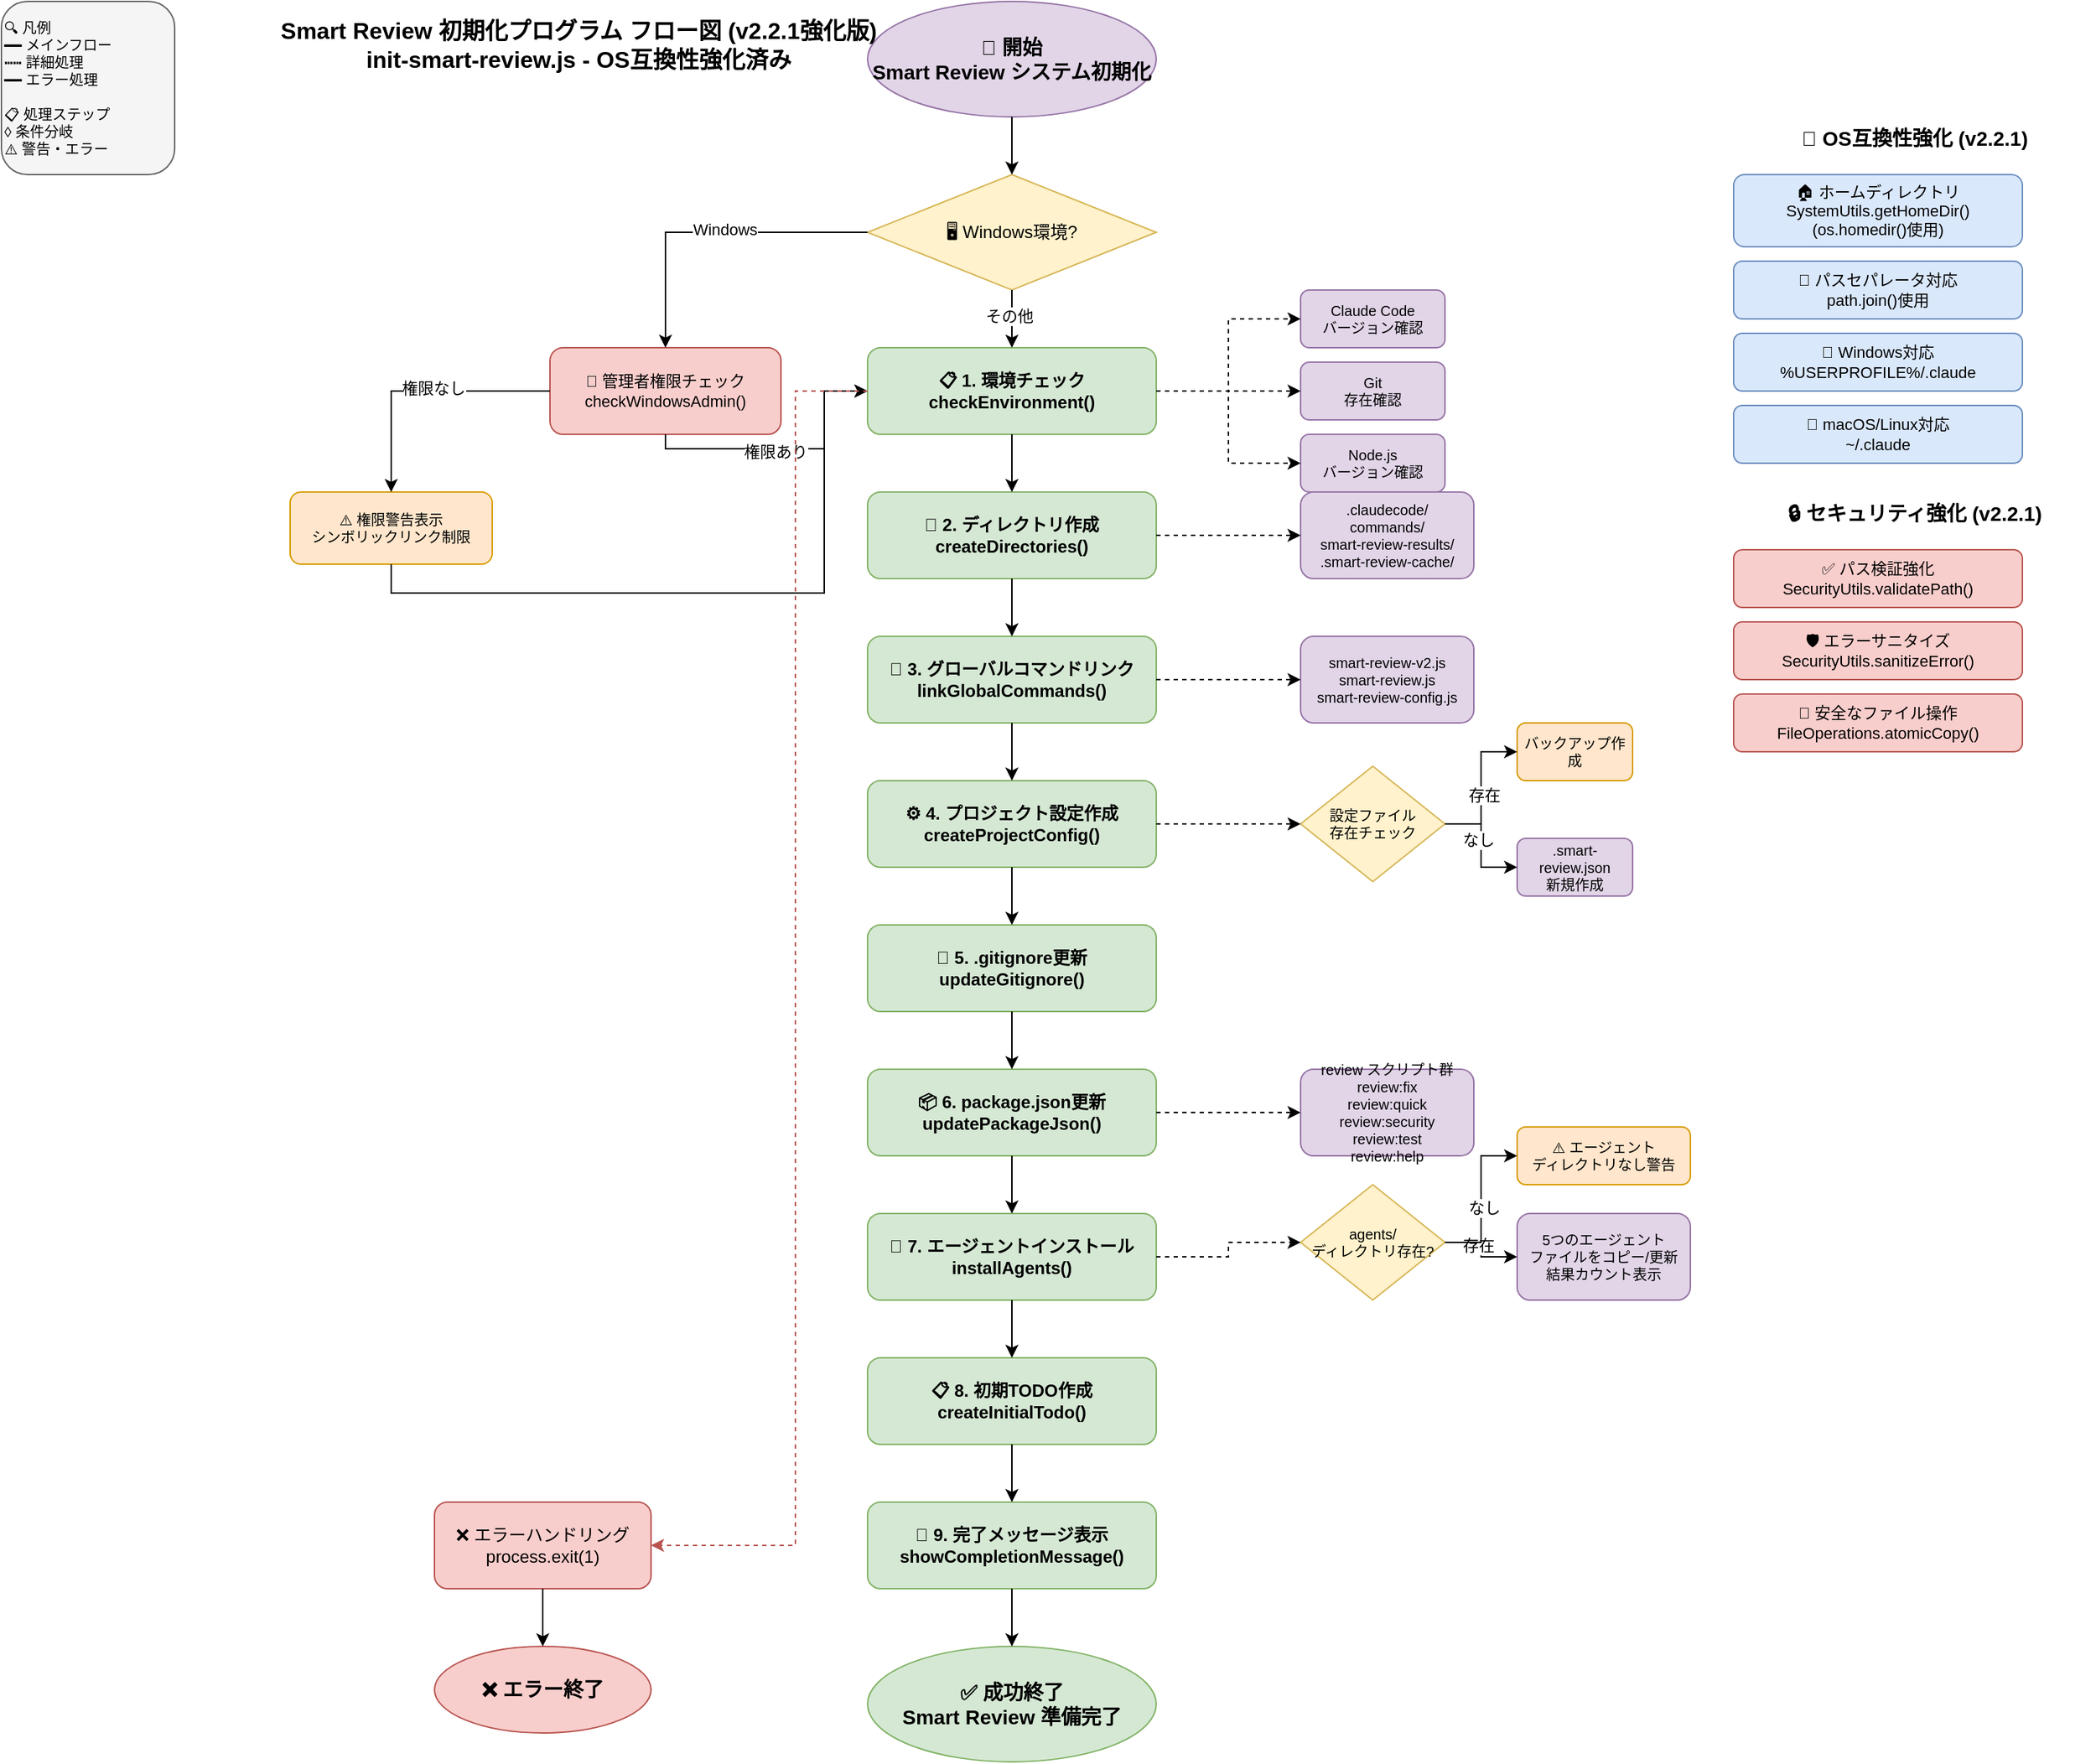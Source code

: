 <mxfile version="21.0.0" type="device">
  <diagram name="init-smart-review-flow-v2" id="init-smart-review-flow-v2">
    <mxGraphModel dx="1422" dy="754" grid="1" gridSize="10" guides="1" tooltips="1" connect="1" arrows="1" fold="1" page="1" pageScale="1" pageWidth="1654" pageHeight="2336" math="0" shadow="0">
      <root>
        <mxCell id="0" />
        <mxCell id="1" parent="0" />
        
        <!-- Start -->
        <mxCell id="start" value="🚀 開始&#xa;Smart Review システム初期化" style="ellipse;whiteSpace=wrap;html=1;fillColor=#e1d5e7;strokeColor=#9673a6;fontSize=14;fontStyle=1;fontColor=#000000" vertex="1" parent="1">
          <mxGeometry x="650" y="40" width="200" height="80" as="geometry" />
        </mxCell>
        
        <!-- Windows Admin Check -->
        <mxCell id="wincheck" value="🖥️ Windows環境?" style="rhombus;whiteSpace=wrap;html=1;fillColor=#fff2cc;strokeColor=#d6b656;fontSize=12;fontColor=#000000" vertex="1" parent="1">
          <mxGeometry x="650" y="160" width="200" height="80" as="geometry" />
        </mxCell>
        
        <mxCell id="admincheck" value="👤 管理者権限チェック&#xa;checkWindowsAdmin()" style="rounded=1;whiteSpace=wrap;html=1;fillColor=#f8cecc;strokeColor=#b85450;fontSize=11;fontColor=#000000" vertex="1" parent="1">
          <mxGeometry x="430" y="280" width="160" height="60" as="geometry" />
        </mxCell>
        
        <mxCell id="adminwarn" value="⚠️ 権限警告表示&#xa;シンボリックリンク制限" style="rounded=1;whiteSpace=wrap;html=1;fillColor=#ffe6cc;strokeColor=#d79b00;fontSize=10;fontColor=#000000" vertex="1" parent="1">
          <mxGeometry x="250" y="380" width="140" height="50" as="geometry" />
        </mxCell>
        
        <!-- Main Process Steps -->
        <mxCell id="step1" value="📋 1. 環境チェック&#xa;checkEnvironment()" style="rounded=1;whiteSpace=wrap;html=1;fillColor=#d5e8d4;strokeColor=#82b366;fontSize=12;fontStyle=1;fontColor=#000000" vertex="1" parent="1">
          <mxGeometry x="650" y="280" width="200" height="60" as="geometry" />
        </mxCell>
        
        <!-- Environment Check Details -->
        <mxCell id="envcheck1" value="Claude Code&#xa;バージョン確認" style="rounded=1;whiteSpace=wrap;html=1;fillColor=#e1d5e7;strokeColor=#9673a6;fontSize=10;fontColor=#000000" vertex="1" parent="1">
          <mxGeometry x="950" y="240" width="100" height="40" as="geometry" />
        </mxCell>
        
        <mxCell id="envcheck2" value="Git&#xa;存在確認" style="rounded=1;whiteSpace=wrap;html=1;fillColor=#e1d5e7;strokeColor=#9673a6;fontSize=10;fontColor=#000000" vertex="1" parent="1">
          <mxGeometry x="950" y="290" width="100" height="40" as="geometry" />
        </mxCell>
        
        <mxCell id="envcheck3" value="Node.js&#xa;バージョン確認" style="rounded=1;whiteSpace=wrap;html=1;fillColor=#e1d5e7;strokeColor=#9673a6;fontSize=10;fontColor=#000000" vertex="1" parent="1">
          <mxGeometry x="950" y="340" width="100" height="40" as="geometry" />
        </mxCell>
        
        <mxCell id="step2" value="📁 2. ディレクトリ作成&#xa;createDirectories()" style="rounded=1;whiteSpace=wrap;html=1;fillColor=#d5e8d4;strokeColor=#82b366;fontSize=12;fontStyle=1;fontColor=#000000" vertex="1" parent="1">
          <mxGeometry x="650" y="380" width="200" height="60" as="geometry" />
        </mxCell>
        
        <!-- Directory Creation Details -->
        <mxCell id="dirs" value=".claudecode/&#xa;commands/&#xa;smart-review-results/&#xa;.smart-review-cache/" style="rounded=1;whiteSpace=wrap;html=1;fillColor=#e1d5e7;strokeColor=#9673a6;fontSize=10;fontColor=#000000" vertex="1" parent="1">
          <mxGeometry x="950" y="380" width="120" height="60" as="geometry" />
        </mxCell>
        
        <mxCell id="step3" value="🔗 3. グローバルコマンドリンク&#xa;linkGlobalCommands()" style="rounded=1;whiteSpace=wrap;html=1;fillColor=#d5e8d4;strokeColor=#82b366;fontSize=12;fontStyle=1;fontColor=#000000" vertex="1" parent="1">
          <mxGeometry x="650" y="480" width="200" height="60" as="geometry" />
        </mxCell>
        
        <!-- Link Commands Details -->
        <mxCell id="linkfiles" value="smart-review-v2.js&#xa;smart-review.js&#xa;smart-review-config.js" style="rounded=1;whiteSpace=wrap;html=1;fillColor=#e1d5e7;strokeColor=#9673a6;fontSize=10;fontColor=#000000" vertex="1" parent="1">
          <mxGeometry x="950" y="480" width="120" height="60" as="geometry" />
        </mxCell>
        
        <mxCell id="step4" value="⚙️ 4. プロジェクト設定作成&#xa;createProjectConfig()" style="rounded=1;whiteSpace=wrap;html=1;fillColor=#d5e8d4;strokeColor=#82b366;fontSize=12;fontStyle=1;fontColor=#000000" vertex="1" parent="1">
          <mxGeometry x="650" y="580" width="200" height="60" as="geometry" />
        </mxCell>
        
        <!-- Config Creation Details -->
        <mxCell id="configcheck" value="設定ファイル&#xa;存在チェック" style="rhombus;whiteSpace=wrap;html=1;fillColor=#fff2cc;strokeColor=#d6b656;fontSize=10;fontColor=#000000" vertex="1" parent="1">
          <mxGeometry x="950" y="570" width="100" height="80" as="geometry" />
        </mxCell>
        
        <mxCell id="configbackup" value="バックアップ作成" style="rounded=1;whiteSpace=wrap;html=1;fillColor=#ffe6cc;strokeColor=#d79b00;fontSize=10;fontColor=#000000" vertex="1" parent="1">
          <mxGeometry x="1100" y="540" width="80" height="40" as="geometry" />
        </mxCell>
        
        <mxCell id="configcreate" value=".smart-review.json&#xa;新規作成" style="rounded=1;whiteSpace=wrap;html=1;fillColor=#e1d5e7;strokeColor=#9673a6;fontSize=10;fontColor=#000000" vertex="1" parent="1">
          <mxGeometry x="1100" y="620" width="80" height="40" as="geometry" />
        </mxCell>
        
        <mxCell id="step5" value="📝 5. .gitignore更新&#xa;updateGitignore()" style="rounded=1;whiteSpace=wrap;html=1;fillColor=#d5e8d4;strokeColor=#82b366;fontSize=12;fontStyle=1;fontColor=#000000" vertex="1" parent="1">
          <mxGeometry x="650" y="680" width="200" height="60" as="geometry" />
        </mxCell>
        
        <mxCell id="step6" value="📦 6. package.json更新&#xa;updatePackageJson()" style="rounded=1;whiteSpace=wrap;html=1;fillColor=#d5e8d4;strokeColor=#82b366;fontSize=12;fontStyle=1;fontColor=#000000" vertex="1" parent="1">
          <mxGeometry x="650" y="780" width="200" height="60" as="geometry" />
        </mxCell>
        
        <!-- Package.json Scripts -->
        <mxCell id="scripts" value="review スクリプト群&#xa;review:fix&#xa;review:quick&#xa;review:security&#xa;review:test&#xa;review:help" style="rounded=1;whiteSpace=wrap;html=1;fillColor=#e1d5e7;strokeColor=#9673a6;fontSize=10;fontColor=#000000" vertex="1" parent="1">
          <mxGeometry x="950" y="780" width="120" height="60" as="geometry" />
        </mxCell>
        
        <mxCell id="step7" value="🤖 7. エージェントインストール&#xa;installAgents()" style="rounded=1;whiteSpace=wrap;html=1;fillColor=#d5e8d4;strokeColor=#82b366;fontSize=12;fontStyle=1;fontColor=#000000" vertex="1" parent="1">
          <mxGeometry x="650" y="880" width="200" height="60" as="geometry" />
        </mxCell>
        
        <!-- Agents Installation Process -->
        <mxCell id="agentscheck" value="agents/&#xa;ディレクトリ存在?" style="rhombus;whiteSpace=wrap;html=1;fillColor=#fff2cc;strokeColor=#d6b656;fontSize=10;fontColor=#000000" vertex="1" parent="1">
          <mxGeometry x="950" y="860" width="100" height="80" as="geometry" />
        </mxCell>
        
        <mxCell id="agentsinstall" value="5つのエージェント&#xa;ファイルをコピー/更新&#xa;結果カウント表示" style="rounded=1;whiteSpace=wrap;html=1;fillColor=#e1d5e7;strokeColor=#9673a6;fontSize=10;fontColor=#000000" vertex="1" parent="1">
          <mxGeometry x="1100" y="880" width="120" height="60" as="geometry" />
        </mxCell>
        
        <mxCell id="agentswarn" value="⚠️ エージェント&#xa;ディレクトリなし警告" style="rounded=1;whiteSpace=wrap;html=1;fillColor=#ffe6cc;strokeColor=#d79b00;fontSize=10;fontColor=#000000" vertex="1" parent="1">
          <mxGeometry x="1100" y="820" width="120" height="40" as="geometry" />
        </mxCell>
        
        <mxCell id="step8" value="📋 8. 初期TODO作成&#xa;createInitialTodo()" style="rounded=1;whiteSpace=wrap;html=1;fillColor=#d5e8d4;strokeColor=#82b366;fontSize=12;fontStyle=1;fontColor=#000000" vertex="1" parent="1">
          <mxGeometry x="650" y="980" width="200" height="60" as="geometry" />
        </mxCell>
        
        <mxCell id="step9" value="🎉 9. 完了メッセージ表示&#xa;showCompletionMessage()" style="rounded=1;whiteSpace=wrap;html=1;fillColor=#d5e8d4;strokeColor=#82b366;fontSize=12;fontStyle=1;fontColor=#000000" vertex="1" parent="1">
          <mxGeometry x="650" y="1080" width="200" height="60" as="geometry" />
        </mxCell>
        
        <!-- Success End -->
        <mxCell id="success" value="✅ 成功終了&#xa;Smart Review 準備完了" style="ellipse;whiteSpace=wrap;html=1;fillColor=#d5e8d4;strokeColor=#82b366;fontSize=14;fontStyle=1;fontColor=#000000" vertex="1" parent="1">
          <mxGeometry x="650" y="1180" width="200" height="80" as="geometry" />
        </mxCell>
        
        <!-- Error Handling -->
        <mxCell id="errorhandling" value="❌ エラーハンドリング&#xa;process.exit(1)" style="rounded=1;whiteSpace=wrap;html=1;fillColor=#f8cecc;strokeColor=#b85450;fontSize=12;fontColor=#000000" vertex="1" parent="1">
          <mxGeometry x="350" y="1080" width="150" height="60" as="geometry" />
        </mxCell>
        
        <!-- Error End -->
        <mxCell id="error" value="❌ エラー終了" style="ellipse;whiteSpace=wrap;html=1;fillColor=#f8cecc;strokeColor=#b85450;fontSize=14;fontStyle=1;fontColor=#000000" vertex="1" parent="1">
          <mxGeometry x="350" y="1180" width="150" height="60" as="geometry" />
        </mxCell>
        
        <!-- Main Flow Arrows -->
        <mxCell id="arrow1" style="edgeStyle=orthogonalEdgeStyle;rounded=0;orthogonalLoop=1;jettySize=auto;html=1;entryX=0.5;entryY=0;entryDx=0;entryDy=0;" edge="1" parent="1" source="start" target="wincheck">
          <mxGeometry relative="1" as="geometry" />
        </mxCell>
        
        <mxCell id="arrow2" style="edgeStyle=orthogonalEdgeStyle;rounded=0;orthogonalLoop=1;jettySize=auto;html=1;entryX=0.5;entryY=0;entryDx=0;entryDy=0;" edge="1" parent="1" source="wincheck" target="admincheck">
          <mxGeometry relative="1" as="geometry" />
        </mxCell>
        <mxCell id="arrow2label" value="Windows" style="edgeLabel;html=1;align=center;verticalAlign=middle;resizable=0;points=[];fontColor=#000000;" vertex="1" connectable="0" parent="arrow2">
          <mxGeometry x="-0.1" y="-2" relative="1" as="geometry">
            <mxPoint as="offset" />
          </mxGeometry>
        </mxCell>
        
        <mxCell id="arrow3" style="edgeStyle=orthogonalEdgeStyle;rounded=0;orthogonalLoop=1;jettySize=auto;html=1;entryX=0.5;entryY=0;entryDx=0;entryDy=0;" edge="1" parent="1" source="wincheck" target="step1">
          <mxGeometry relative="1" as="geometry" />
        </mxCell>
        <mxCell id="arrow3label" value="その他" style="edgeLabel;html=1;align=center;verticalAlign=middle;resizable=0;points=[];fontColor=#000000;" vertex="1" connectable="0" parent="arrow3">
          <mxGeometry x="-0.1" y="-2" relative="1" as="geometry">
            <mxPoint as="offset" />
          </mxGeometry>
        </mxCell>
        
        <mxCell id="arrow4" style="edgeStyle=orthogonalEdgeStyle;rounded=0;orthogonalLoop=1;jettySize=auto;html=1;entryX=0.5;entryY=0;entryDx=0;entryDy=0;" edge="1" parent="1" source="admincheck" target="adminwarn">
          <mxGeometry relative="1" as="geometry" />
        </mxCell>
        <mxCell id="arrow4label" value="権限なし" style="edgeLabel;html=1;align=center;verticalAlign=middle;resizable=0;points=[];fontColor=#000000;" vertex="1" connectable="0" parent="arrow4">
          <mxGeometry x="-0.1" y="-2" relative="1" as="geometry">
            <mxPoint as="offset" />
          </mxGeometry>
        </mxCell>
        
        <mxCell id="arrow5" style="edgeStyle=orthogonalEdgeStyle;rounded=0;orthogonalLoop=1;jettySize=auto;html=1;entryX=0;entryY=0.5;entryDx=0;entryDy=0;" edge="1" parent="1" source="admincheck" target="step1">
          <mxGeometry relative="1" as="geometry">
            <Array as="points">
              <mxPoint x="510" y="350" />
              <mxPoint x="620" y="350" />
              <mxPoint x="620" y="310" />
            </Array>
          </mxGeometry>
        </mxCell>
        <mxCell id="arrow5label" value="権限あり" style="edgeLabel;html=1;align=center;verticalAlign=middle;resizable=0;points=[];fontColor=#000000;" vertex="1" connectable="0" parent="arrow5">
          <mxGeometry x="-0.1" y="-2" relative="1" as="geometry">
            <mxPoint as="offset" />
          </mxGeometry>
        </mxCell>
        
        <mxCell id="arrow6" style="edgeStyle=orthogonalEdgeStyle;rounded=0;orthogonalLoop=1;jettySize=auto;html=1;entryX=0;entryY=0.5;entryDx=0;entryDy=0;" edge="1" parent="1" source="adminwarn" target="step1">
          <mxGeometry relative="1" as="geometry">
            <Array as="points">
              <mxPoint x="320" y="450" />
              <mxPoint x="620" y="450" />
              <mxPoint x="620" y="310" />
            </Array>
          </mxGeometry>
        </mxCell>
        
        <!-- Main Steps Flow -->
        <mxCell id="arrow7" style="edgeStyle=orthogonalEdgeStyle;rounded=0;orthogonalLoop=1;jettySize=auto;html=1;entryX=0.5;entryY=0;entryDx=0;entryDy=0;" edge="1" parent="1" source="step1" target="step2">
          <mxGeometry relative="1" as="geometry" />
        </mxCell>
        
        <mxCell id="arrow8" style="edgeStyle=orthogonalEdgeStyle;rounded=0;orthogonalLoop=1;jettySize=auto;html=1;entryX=0.5;entryY=0;entryDx=0;entryDy=0;" edge="1" parent="1" source="step2" target="step3">
          <mxGeometry relative="1" as="geometry" />
        </mxCell>
        
        <mxCell id="arrow9" style="edgeStyle=orthogonalEdgeStyle;rounded=0;orthogonalLoop=1;jettySize=auto;html=1;entryX=0.5;entryY=0;entryDx=0;entryDy=0;" edge="1" parent="1" source="step3" target="step4">
          <mxGeometry relative="1" as="geometry" />
        </mxCell>
        
        <mxCell id="arrow10" style="edgeStyle=orthogonalEdgeStyle;rounded=0;orthogonalLoop=1;jettySize=auto;html=1;entryX=0.5;entryY=0;entryDx=0;entryDy=0;" edge="1" parent="1" source="step4" target="step5">
          <mxGeometry relative="1" as="geometry" />
        </mxCell>
        
        <mxCell id="arrow11" style="edgeStyle=orthogonalEdgeStyle;rounded=0;orthogonalLoop=1;jettySize=auto;html=1;entryX=0.5;entryY=0;entryDx=0;entryDy=0;" edge="1" parent="1" source="step5" target="step6">
          <mxGeometry relative="1" as="geometry" />
        </mxCell>
        
        <mxCell id="arrow12" style="edgeStyle=orthogonalEdgeStyle;rounded=0;orthogonalLoop=1;jettySize=auto;html=1;entryX=0.5;entryY=0;entryDx=0;entryDy=0;" edge="1" parent="1" source="step6" target="step7">
          <mxGeometry relative="1" as="geometry" />
        </mxCell>
        
        <mxCell id="arrow13" style="edgeStyle=orthogonalEdgeStyle;rounded=0;orthogonalLoop=1;jettySize=auto;html=1;entryX=0.5;entryY=0;entryDx=0;entryDy=0;" edge="1" parent="1" source="step7" target="step8">
          <mxGeometry relative="1" as="geometry" />
        </mxCell>
        
        <mxCell id="arrow14" style="edgeStyle=orthogonalEdgeStyle;rounded=0;orthogonalLoop=1;jettySize=auto;html=1;entryX=0.5;entryY=0;entryDx=0;entryDy=0;" edge="1" parent="1" source="step8" target="step9">
          <mxGeometry relative="1" as="geometry" />
        </mxCell>
        
        <mxCell id="arrow15" style="edgeStyle=orthogonalEdgeStyle;rounded=0;orthogonalLoop=1;jettySize=auto;html=1;entryX=0.5;entryY=0;entryDx=0;entryDy=0;" edge="1" parent="1" source="step9" target="success">
          <mxGeometry relative="1" as="geometry" />
        </mxCell>
        
        <!-- Detail Arrows -->
        <mxCell id="arrowenv1" style="edgeStyle=orthogonalEdgeStyle;rounded=0;orthogonalLoop=1;jettySize=auto;html=1;entryX=0;entryY=0.5;entryDx=0;entryDy=0;dashed=1;" edge="1" parent="1" source="step1" target="envcheck1">
          <mxGeometry relative="1" as="geometry" />
        </mxCell>
        
        <mxCell id="arrowenv2" style="edgeStyle=orthogonalEdgeStyle;rounded=0;orthogonalLoop=1;jettySize=auto;html=1;entryX=0;entryY=0.5;entryDx=0;entryDy=0;dashed=1;" edge="1" parent="1" source="step1" target="envcheck2">
          <mxGeometry relative="1" as="geometry" />
        </mxCell>
        
        <mxCell id="arrowenv3" style="edgeStyle=orthogonalEdgeStyle;rounded=0;orthogonalLoop=1;jettySize=auto;html=1;entryX=0;entryY=0.5;entryDx=0;entryDy=0;dashed=1;" edge="1" parent="1" source="step1" target="envcheck3">
          <mxGeometry relative="1" as="geometry" />
        </mxCell>
        
        <mxCell id="arrowdir" style="edgeStyle=orthogonalEdgeStyle;rounded=0;orthogonalLoop=1;jettySize=auto;html=1;entryX=0;entryY=0.5;entryDx=0;entryDy=0;dashed=1;" edge="1" parent="1" source="step2" target="dirs">
          <mxGeometry relative="1" as="geometry" />
        </mxCell>
        
        <mxCell id="arrowlink" style="edgeStyle=orthogonalEdgeStyle;rounded=0;orthogonalLoop=1;jettySize=auto;html=1;entryX=0;entryY=0.5;entryDx=0;entryDy=0;dashed=1;" edge="1" parent="1" source="step3" target="linkfiles">
          <mxGeometry relative="1" as="geometry" />
        </mxCell>
        
        <mxCell id="arrowconfig1" style="edgeStyle=orthogonalEdgeStyle;rounded=0;orthogonalLoop=1;jettySize=auto;html=1;entryX=0;entryY=0.5;entryDx=0;entryDy=0;dashed=1;" edge="1" parent="1" source="step4" target="configcheck">
          <mxGeometry relative="1" as="geometry" />
        </mxCell>
        
        <mxCell id="arrowconfig2" style="edgeStyle=orthogonalEdgeStyle;rounded=0;orthogonalLoop=1;jettySize=auto;html=1;entryX=0;entryY=0.5;entryDx=0;entryDy=0;" edge="1" parent="1" source="configcheck" target="configbackup">
          <mxGeometry relative="1" as="geometry" />
        </mxCell>
        <mxCell id="arrowconfig2label" value="存在" style="edgeLabel;html=1;align=center;verticalAlign=middle;resizable=0;points=[];fontColor=#000000;" vertex="1" connectable="0" parent="arrowconfig2">
          <mxGeometry x="-0.1" y="-2" relative="1" as="geometry">
            <mxPoint as="offset" />
          </mxGeometry>
        </mxCell>
        
        <mxCell id="arrowconfig3" style="edgeStyle=orthogonalEdgeStyle;rounded=0;orthogonalLoop=1;jettySize=auto;html=1;entryX=0;entryY=0.5;entryDx=0;entryDy=0;" edge="1" parent="1" source="configcheck" target="configcreate">
          <mxGeometry relative="1" as="geometry" />
        </mxCell>
        <mxCell id="arrowconfig3label" value="なし" style="edgeLabel;html=1;align=center;verticalAlign=middle;resizable=0;points=[];fontColor=#000000;" vertex="1" connectable="0" parent="arrowconfig3">
          <mxGeometry x="-0.1" y="-2" relative="1" as="geometry">
            <mxPoint as="offset" />
          </mxGeometry>
        </mxCell>
        
        <mxCell id="arrowscripts" style="edgeStyle=orthogonalEdgeStyle;rounded=0;orthogonalLoop=1;jettySize=auto;html=1;entryX=0;entryY=0.5;entryDx=0;entryDy=0;dashed=1;" edge="1" parent="1" source="step6" target="scripts">
          <mxGeometry relative="1" as="geometry" />
        </mxCell>
        
        <mxCell id="arrowagents1" style="edgeStyle=orthogonalEdgeStyle;rounded=0;orthogonalLoop=1;jettySize=auto;html=1;entryX=0;entryY=0.5;entryDx=0;entryDy=0;dashed=1;" edge="1" parent="1" source="step7" target="agentscheck">
          <mxGeometry relative="1" as="geometry" />
        </mxCell>
        
        <mxCell id="arrowagents2" style="edgeStyle=orthogonalEdgeStyle;rounded=0;orthogonalLoop=1;jettySize=auto;html=1;entryX=0;entryY=0.5;entryDx=0;entryDy=0;" edge="1" parent="1" source="agentscheck" target="agentsinstall">
          <mxGeometry relative="1" as="geometry" />
        </mxCell>
        <mxCell id="arrowagents2label" value="存在" style="edgeLabel;html=1;align=center;verticalAlign=middle;resizable=0;points=[];fontColor=#000000;" vertex="1" connectable="0" parent="arrowagents2">
          <mxGeometry x="-0.1" y="-2" relative="1" as="geometry">
            <mxPoint as="offset" />
          </mxGeometry>
        </mxCell>
        
        <mxCell id="arrowagents3" style="edgeStyle=orthogonalEdgeStyle;rounded=0;orthogonalLoop=1;jettySize=auto;html=1;entryX=0;entryY=0.5;entryDx=0;entryDy=0;" edge="1" parent="1" source="agentscheck" target="agentswarn">
          <mxGeometry relative="1" as="geometry" />
        </mxCell>
        <mxCell id="arrowagents3label" value="なし" style="edgeLabel;html=1;align=center;verticalAlign=middle;resizable=0;points=[];fontColor=#000000;" vertex="1" connectable="0" parent="arrowagents3">
          <mxGeometry x="-0.1" y="-2" relative="1" as="geometry">
            <mxPoint as="offset" />
          </mxGeometry>
        </mxCell>
        
        <!-- Error Flow -->
        <mxCell id="arrowerror1" style="edgeStyle=orthogonalEdgeStyle;rounded=0;orthogonalLoop=1;jettySize=auto;html=1;entryX=1;entryY=0.5;entryDx=0;entryDy=0;strokeColor=#b85450;dashed=1;" edge="1" parent="1" source="step1" target="errorhandling">
          <mxGeometry relative="1" as="geometry">
            <Array as="points">
              <mxPoint x="600" y="310" />
              <mxPoint x="600" y="1110" />
            </Array>
          </mxGeometry>
        </mxCell>
        
        <mxCell id="arrowerror2" style="edgeStyle=orthogonalEdgeStyle;rounded=0;orthogonalLoop=1;jettySize=auto;html=1;entryX=0.5;entryY=0;entryDx=0;entryDy=0;" edge="1" parent="1" source="errorhandling" target="error">
          <mxGeometry relative="1" as="geometry" />
        </mxCell>
        
        <!-- OS Compatibility Box -->
        <mxCell id="os-compat-box" value="🔄 OS互換性強化 (v2.2.1)" style="text;html=1;align=center;verticalAlign=middle;fontSize=14;fontStyle=1;fontColor=#000000" vertex="1" parent="1">
          <mxGeometry x="1250" y="120" width="250" height="30" as="geometry" />
        </mxCell>
        
        <mxCell id="os-feature1" value="🏠 ホームディレクトリ&#xa;SystemUtils.getHomeDir()&#xa;(os.homedir()使用)" style="rounded=1;whiteSpace=wrap;html=1;fillColor=#dae8fc;strokeColor=#6c8ebf;fontSize=11;fontColor=#000000" vertex="1" parent="1">
          <mxGeometry x="1250" y="160" width="200" height="50" as="geometry" />
        </mxCell>
        
        <mxCell id="os-feature2" value="📁 パスセパレータ対応&#xa;path.join()使用" style="rounded=1;whiteSpace=wrap;html=1;fillColor=#dae8fc;strokeColor=#6c8ebf;fontSize=11;fontColor=#000000" vertex="1" parent="1">
          <mxGeometry x="1250" y="220" width="200" height="40" as="geometry" />
        </mxCell>
        
        <mxCell id="os-feature3" value="🚗 Windows対応&#xa;%USERPROFILE%/.claude" style="rounded=1;whiteSpace=wrap;html=1;fillColor=#dae8fc;strokeColor=#6c8ebf;fontSize=11;fontColor=#000000" vertex="1" parent="1">
          <mxGeometry x="1250" y="270" width="200" height="40" as="geometry" />
        </mxCell>
        
        <mxCell id="os-feature4" value="🍎 macOS/Linux対応&#xa;~/.claude" style="rounded=1;whiteSpace=wrap;html=1;fillColor=#dae8fc;strokeColor=#6c8ebf;fontSize=11;fontColor=#000000" vertex="1" parent="1">
          <mxGeometry x="1250" y="320" width="200" height="40" as="geometry" />
        </mxCell>
        
        <!-- Security Features Box -->
        <mxCell id="security-box" value="🔒 セキュリティ強化 (v2.2.1)" style="text;html=1;align=center;verticalAlign=middle;fontSize=14;fontStyle=1;fontColor=#000000" vertex="1" parent="1">
          <mxGeometry x="1250" y="380" width="250" height="30" as="geometry" />
        </mxCell>
        
        <mxCell id="sec-feature1" value="✅ パス検証強化&#xa;SecurityUtils.validatePath()" style="rounded=1;whiteSpace=wrap;html=1;fillColor=#f8cecc;strokeColor=#b85450;fontSize=11;fontColor=#000000" vertex="1" parent="1">
          <mxGeometry x="1250" y="420" width="200" height="40" as="geometry" />
        </mxCell>
        
        <mxCell id="sec-feature2" value="🛡️ エラーサニタイズ&#xa;SecurityUtils.sanitizeError()" style="rounded=1;whiteSpace=wrap;html=1;fillColor=#f8cecc;strokeColor=#b85450;fontSize=11;fontColor=#000000" vertex="1" parent="1">
          <mxGeometry x="1250" y="470" width="200" height="40" as="geometry" />
        </mxCell>
        
        <mxCell id="sec-feature3" value="💾 安全なファイル操作&#xa;FileOperations.atomicCopy()" style="rounded=1;whiteSpace=wrap;html=1;fillColor=#f8cecc;strokeColor=#b85450;fontSize=11;fontColor=#000000" vertex="1" parent="1">
          <mxGeometry x="1250" y="520" width="200" height="40" as="geometry" />
        </mxCell>
        
        <!-- Legend -->
        <mxCell id="legend" value="🔍 凡例&#xa;━━ メインフロー&#xa;┅┅ 詳細処理&#xa;━━ エラー処理&#xa;&#xa;📋 処理ステップ&#xa;◊ 条件分岐&#xa;⚠️ 警告・エラー" style="rounded=1;whiteSpace=wrap;html=1;fillColor=#f5f5f5;strokeColor=#666666;fontSize=10;align=left;fontColor=#000000;" vertex="1" parent="1">
          <mxGeometry x="50" y="40" width="120" height="120" as="geometry" />
        </mxCell>
        
        <!-- Title -->
        <mxCell id="title" value="Smart Review 初期化プログラム フロー図 (v2.2.1強化版)&#xa;init-smart-review.js - OS互換性強化済み" style="text;html=1;align=center;verticalAlign=middle;whiteSpace=wrap;fontSize=16;fontStyle=1;fontColor=#000000;" vertex="1" parent="1">
          <mxGeometry x="200" y="50" width="500" height="40" as="geometry" />
        </mxCell>
        
      </root>
    </mxGraphModel>
  </diagram>
</mxfile>
